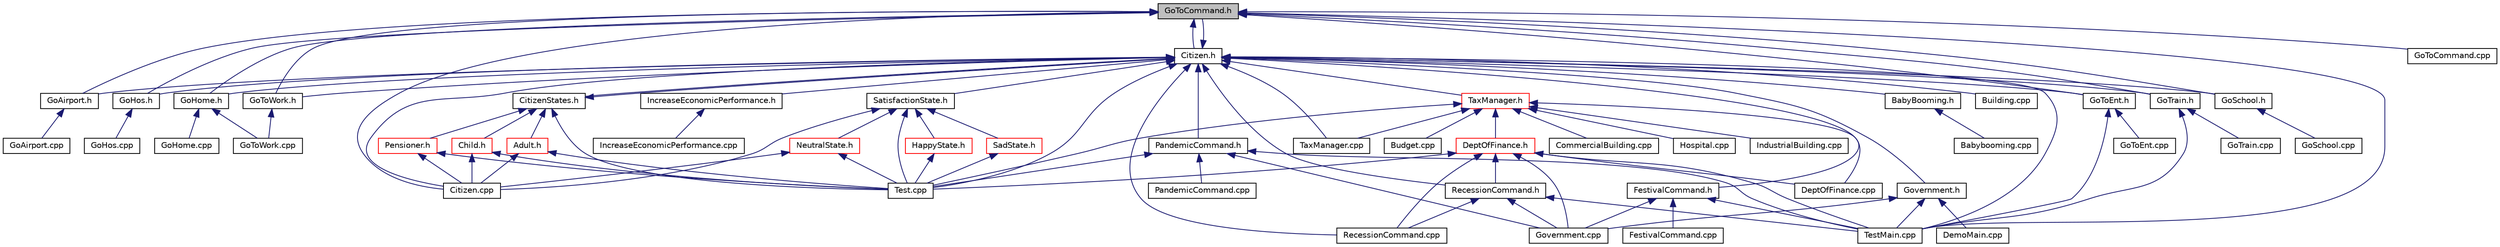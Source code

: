 digraph "GoToCommand.h"
{
 // LATEX_PDF_SIZE
  edge [fontname="Helvetica",fontsize="10",labelfontname="Helvetica",labelfontsize="10"];
  node [fontname="Helvetica",fontsize="10",shape=record];
  Node1 [label="GoToCommand.h",height=0.2,width=0.4,color="black", fillcolor="grey75", style="filled", fontcolor="black",tooltip=" "];
  Node1 -> Node2 [dir="back",color="midnightblue",fontsize="10",style="solid",fontname="Helvetica"];
  Node2 [label="Citizen.cpp",height=0.2,width=0.4,color="black", fillcolor="white", style="filled",URL="$Citizen_8cpp.html",tooltip=" "];
  Node1 -> Node3 [dir="back",color="midnightblue",fontsize="10",style="solid",fontname="Helvetica"];
  Node3 [label="Citizen.h",height=0.2,width=0.4,color="black", fillcolor="white", style="filled",URL="$Citizen_8h.html",tooltip="Declaration of the Citizen class representing a citizen in the simulation."];
  Node3 -> Node4 [dir="back",color="midnightblue",fontsize="10",style="solid",fontname="Helvetica"];
  Node4 [label="BabyBooming.h",height=0.2,width=0.4,color="black", fillcolor="white", style="filled",URL="$BabyBooming_8h.html",tooltip=" "];
  Node4 -> Node5 [dir="back",color="midnightblue",fontsize="10",style="solid",fontname="Helvetica"];
  Node5 [label="Babybooming.cpp",height=0.2,width=0.4,color="black", fillcolor="white", style="filled",URL="$Babybooming_8cpp.html",tooltip=" "];
  Node3 -> Node6 [dir="back",color="midnightblue",fontsize="10",style="solid",fontname="Helvetica"];
  Node6 [label="Building.cpp",height=0.2,width=0.4,color="black", fillcolor="white", style="filled",URL="$Building_8cpp.html",tooltip=" "];
  Node3 -> Node2 [dir="back",color="midnightblue",fontsize="10",style="solid",fontname="Helvetica"];
  Node3 -> Node7 [dir="back",color="midnightblue",fontsize="10",style="solid",fontname="Helvetica"];
  Node7 [label="CitizenStates.h",height=0.2,width=0.4,color="black", fillcolor="white", style="filled",URL="$CitizenStates_8h.html",tooltip=" "];
  Node7 -> Node8 [dir="back",color="midnightblue",fontsize="10",style="solid",fontname="Helvetica"];
  Node8 [label="Adult.h",height=0.2,width=0.4,color="red", fillcolor="white", style="filled",URL="$Adult_8h.html",tooltip="Declaration of the AdultState class."];
  Node8 -> Node2 [dir="back",color="midnightblue",fontsize="10",style="solid",fontname="Helvetica"];
  Node8 -> Node11 [dir="back",color="midnightblue",fontsize="10",style="solid",fontname="Helvetica"];
  Node11 [label="Test.cpp",height=0.2,width=0.4,color="black", fillcolor="white", style="filled",URL="$Test_8cpp.html",tooltip=" "];
  Node7 -> Node12 [dir="back",color="midnightblue",fontsize="10",style="solid",fontname="Helvetica"];
  Node12 [label="Child.h",height=0.2,width=0.4,color="red", fillcolor="white", style="filled",URL="$Child_8h.html",tooltip=" "];
  Node12 -> Node2 [dir="back",color="midnightblue",fontsize="10",style="solid",fontname="Helvetica"];
  Node12 -> Node11 [dir="back",color="midnightblue",fontsize="10",style="solid",fontname="Helvetica"];
  Node7 -> Node3 [dir="back",color="midnightblue",fontsize="10",style="solid",fontname="Helvetica"];
  Node7 -> Node13 [dir="back",color="midnightblue",fontsize="10",style="solid",fontname="Helvetica"];
  Node13 [label="Pensioner.h",height=0.2,width=0.4,color="red", fillcolor="white", style="filled",URL="$Pensioner_8h.html",tooltip=" "];
  Node13 -> Node2 [dir="back",color="midnightblue",fontsize="10",style="solid",fontname="Helvetica"];
  Node13 -> Node11 [dir="back",color="midnightblue",fontsize="10",style="solid",fontname="Helvetica"];
  Node7 -> Node11 [dir="back",color="midnightblue",fontsize="10",style="solid",fontname="Helvetica"];
  Node3 -> Node15 [dir="back",color="midnightblue",fontsize="10",style="solid",fontname="Helvetica"];
  Node15 [label="FestivalCommand.h",height=0.2,width=0.4,color="black", fillcolor="white", style="filled",URL="$FestivalCommand_8h.html",tooltip="Defines the FestivalCommand class for organizing and managing city-wide festivals."];
  Node15 -> Node16 [dir="back",color="midnightblue",fontsize="10",style="solid",fontname="Helvetica"];
  Node16 [label="FestivalCommand.cpp",height=0.2,width=0.4,color="black", fillcolor="white", style="filled",URL="$FestivalCommand_8cpp.html",tooltip="Implements the FestivalCommand class for organizing and managing city-wide festivals."];
  Node15 -> Node17 [dir="back",color="midnightblue",fontsize="10",style="solid",fontname="Helvetica"];
  Node17 [label="Government.cpp",height=0.2,width=0.4,color="black", fillcolor="white", style="filled",URL="$Government_8cpp.html",tooltip=" "];
  Node15 -> Node18 [dir="back",color="midnightblue",fontsize="10",style="solid",fontname="Helvetica"];
  Node18 [label="TestMain.cpp",height=0.2,width=0.4,color="black", fillcolor="white", style="filled",URL="$TestMain_8cpp.html",tooltip=" "];
  Node3 -> Node19 [dir="back",color="midnightblue",fontsize="10",style="solid",fontname="Helvetica"];
  Node19 [label="GoAirport.h",height=0.2,width=0.4,color="black", fillcolor="white", style="filled",URL="$GoAirport_8h.html",tooltip="Part of the command design pattern allowing a citizen to travel from the current position to an airpo..."];
  Node19 -> Node20 [dir="back",color="midnightblue",fontsize="10",style="solid",fontname="Helvetica"];
  Node20 [label="GoAirport.cpp",height=0.2,width=0.4,color="black", fillcolor="white", style="filled",URL="$GoAirport_8cpp.html",tooltip=" "];
  Node3 -> Node21 [dir="back",color="midnightblue",fontsize="10",style="solid",fontname="Helvetica"];
  Node21 [label="GoHome.h",height=0.2,width=0.4,color="black", fillcolor="white", style="filled",URL="$GoHome_8h.html",tooltip=" "];
  Node21 -> Node22 [dir="back",color="midnightblue",fontsize="10",style="solid",fontname="Helvetica"];
  Node22 [label="GoHome.cpp",height=0.2,width=0.4,color="black", fillcolor="white", style="filled",URL="$GoHome_8cpp.html",tooltip=" "];
  Node21 -> Node23 [dir="back",color="midnightblue",fontsize="10",style="solid",fontname="Helvetica"];
  Node23 [label="GoToWork.cpp",height=0.2,width=0.4,color="black", fillcolor="white", style="filled",URL="$GoToWork_8cpp.html",tooltip=" "];
  Node3 -> Node24 [dir="back",color="midnightblue",fontsize="10",style="solid",fontname="Helvetica"];
  Node24 [label="GoHos.h",height=0.2,width=0.4,color="black", fillcolor="white", style="filled",URL="$GoHos_8h.html",tooltip="Header file for the GoHos class, which simulates a citizen going to a hospital in a road network."];
  Node24 -> Node25 [dir="back",color="midnightblue",fontsize="10",style="solid",fontname="Helvetica"];
  Node25 [label="GoHos.cpp",height=0.2,width=0.4,color="black", fillcolor="white", style="filled",URL="$GoHos_8cpp.html",tooltip=" "];
  Node3 -> Node26 [dir="back",color="midnightblue",fontsize="10",style="solid",fontname="Helvetica"];
  Node26 [label="GoSchool.h",height=0.2,width=0.4,color="black", fillcolor="white", style="filled",URL="$GoSchool_8h.html",tooltip="Header file for the GoSchool class, which simulates a citizen going to school in a road network."];
  Node26 -> Node27 [dir="back",color="midnightblue",fontsize="10",style="solid",fontname="Helvetica"];
  Node27 [label="GoSchool.cpp",height=0.2,width=0.4,color="black", fillcolor="white", style="filled",URL="$GoSchool_8cpp.html",tooltip=" "];
  Node3 -> Node1 [dir="back",color="midnightblue",fontsize="10",style="solid",fontname="Helvetica"];
  Node3 -> Node28 [dir="back",color="midnightblue",fontsize="10",style="solid",fontname="Helvetica"];
  Node28 [label="GoToEnt.h",height=0.2,width=0.4,color="black", fillcolor="white", style="filled",URL="$GoToEnt_8h.html",tooltip=" "];
  Node28 -> Node29 [dir="back",color="midnightblue",fontsize="10",style="solid",fontname="Helvetica"];
  Node29 [label="GoToEnt.cpp",height=0.2,width=0.4,color="black", fillcolor="white", style="filled",URL="$GoToEnt_8cpp.html",tooltip=" "];
  Node28 -> Node18 [dir="back",color="midnightblue",fontsize="10",style="solid",fontname="Helvetica"];
  Node3 -> Node30 [dir="back",color="midnightblue",fontsize="10",style="solid",fontname="Helvetica"];
  Node30 [label="GoToWork.h",height=0.2,width=0.4,color="black", fillcolor="white", style="filled",URL="$GoToWork_8h.html",tooltip="Part of the command design pattern allowing a citizen to travel from the current position to the work..."];
  Node30 -> Node23 [dir="back",color="midnightblue",fontsize="10",style="solid",fontname="Helvetica"];
  Node3 -> Node31 [dir="back",color="midnightblue",fontsize="10",style="solid",fontname="Helvetica"];
  Node31 [label="GoTrain.h",height=0.2,width=0.4,color="black", fillcolor="white", style="filled",URL="$GoTrain_8h.html",tooltip="Part of the command design pattern allowing a citizen to travel from the current position to a train ..."];
  Node31 -> Node32 [dir="back",color="midnightblue",fontsize="10",style="solid",fontname="Helvetica"];
  Node32 [label="GoTrain.cpp",height=0.2,width=0.4,color="black", fillcolor="white", style="filled",URL="$GoTrain_8cpp.html",tooltip=" "];
  Node31 -> Node18 [dir="back",color="midnightblue",fontsize="10",style="solid",fontname="Helvetica"];
  Node3 -> Node33 [dir="back",color="midnightblue",fontsize="10",style="solid",fontname="Helvetica"];
  Node33 [label="Government.h",height=0.2,width=0.4,color="black", fillcolor="white", style="filled",URL="$Government_8h.html",tooltip="Declaration of the Government class acting as the facade."];
  Node33 -> Node34 [dir="back",color="midnightblue",fontsize="10",style="solid",fontname="Helvetica"];
  Node34 [label="DemoMain.cpp",height=0.2,width=0.4,color="black", fillcolor="white", style="filled",URL="$DemoMain_8cpp.html",tooltip=" "];
  Node33 -> Node17 [dir="back",color="midnightblue",fontsize="10",style="solid",fontname="Helvetica"];
  Node33 -> Node18 [dir="back",color="midnightblue",fontsize="10",style="solid",fontname="Helvetica"];
  Node3 -> Node35 [dir="back",color="midnightblue",fontsize="10",style="solid",fontname="Helvetica"];
  Node35 [label="IncreaseEconomicPerformance.h",height=0.2,width=0.4,color="black", fillcolor="white", style="filled",URL="$IncreaseEconomicPerformance_8h.html",tooltip=" "];
  Node35 -> Node36 [dir="back",color="midnightblue",fontsize="10",style="solid",fontname="Helvetica"];
  Node36 [label="IncreaseEconomicPerformance.cpp",height=0.2,width=0.4,color="black", fillcolor="white", style="filled",URL="$IncreaseEconomicPerformance_8cpp.html",tooltip=" "];
  Node3 -> Node37 [dir="back",color="midnightblue",fontsize="10",style="solid",fontname="Helvetica"];
  Node37 [label="PandemicCommand.h",height=0.2,width=0.4,color="black", fillcolor="white", style="filled",URL="$PandemicCommand_8h.html",tooltip="Defines the PandemicCommand class responsible for handling events related to a pandemic."];
  Node37 -> Node17 [dir="back",color="midnightblue",fontsize="10",style="solid",fontname="Helvetica"];
  Node37 -> Node38 [dir="back",color="midnightblue",fontsize="10",style="solid",fontname="Helvetica"];
  Node38 [label="PandemicCommand.cpp",height=0.2,width=0.4,color="black", fillcolor="white", style="filled",URL="$PandemicCommand_8cpp.html",tooltip=" "];
  Node37 -> Node11 [dir="back",color="midnightblue",fontsize="10",style="solid",fontname="Helvetica"];
  Node37 -> Node18 [dir="back",color="midnightblue",fontsize="10",style="solid",fontname="Helvetica"];
  Node3 -> Node39 [dir="back",color="midnightblue",fontsize="10",style="solid",fontname="Helvetica"];
  Node39 [label="RecessionCommand.cpp",height=0.2,width=0.4,color="black", fillcolor="white", style="filled",URL="$RecessionCommand_8cpp.html",tooltip=" "];
  Node3 -> Node40 [dir="back",color="midnightblue",fontsize="10",style="solid",fontname="Helvetica"];
  Node40 [label="RecessionCommand.h",height=0.2,width=0.4,color="black", fillcolor="white", style="filled",URL="$RecessionCommand_8h.html",tooltip="Defines the RecessionCommand class for handling city-wide recession events."];
  Node40 -> Node17 [dir="back",color="midnightblue",fontsize="10",style="solid",fontname="Helvetica"];
  Node40 -> Node39 [dir="back",color="midnightblue",fontsize="10",style="solid",fontname="Helvetica"];
  Node40 -> Node18 [dir="back",color="midnightblue",fontsize="10",style="solid",fontname="Helvetica"];
  Node3 -> Node41 [dir="back",color="midnightblue",fontsize="10",style="solid",fontname="Helvetica"];
  Node41 [label="SatisfactionState.h",height=0.2,width=0.4,color="black", fillcolor="white", style="filled",URL="$SatisfactionState_8h.html",tooltip=" "];
  Node41 -> Node2 [dir="back",color="midnightblue",fontsize="10",style="solid",fontname="Helvetica"];
  Node41 -> Node42 [dir="back",color="midnightblue",fontsize="10",style="solid",fontname="Helvetica"];
  Node42 [label="HappyState.h",height=0.2,width=0.4,color="red", fillcolor="white", style="filled",URL="$HappyState_8h.html",tooltip=" "];
  Node42 -> Node11 [dir="back",color="midnightblue",fontsize="10",style="solid",fontname="Helvetica"];
  Node41 -> Node46 [dir="back",color="midnightblue",fontsize="10",style="solid",fontname="Helvetica"];
  Node46 [label="NeutralState.h",height=0.2,width=0.4,color="red", fillcolor="white", style="filled",URL="$NeutralState_8h.html",tooltip=" "];
  Node46 -> Node2 [dir="back",color="midnightblue",fontsize="10",style="solid",fontname="Helvetica"];
  Node46 -> Node11 [dir="back",color="midnightblue",fontsize="10",style="solid",fontname="Helvetica"];
  Node41 -> Node47 [dir="back",color="midnightblue",fontsize="10",style="solid",fontname="Helvetica"];
  Node47 [label="SadState.h",height=0.2,width=0.4,color="red", fillcolor="white", style="filled",URL="$SadState_8h.html",tooltip=" "];
  Node47 -> Node11 [dir="back",color="midnightblue",fontsize="10",style="solid",fontname="Helvetica"];
  Node41 -> Node11 [dir="back",color="midnightblue",fontsize="10",style="solid",fontname="Helvetica"];
  Node3 -> Node48 [dir="back",color="midnightblue",fontsize="10",style="solid",fontname="Helvetica"];
  Node48 [label="TaxManager.cpp",height=0.2,width=0.4,color="black", fillcolor="white", style="filled",URL="$TaxManager_8cpp.html",tooltip=" "];
  Node3 -> Node49 [dir="back",color="midnightblue",fontsize="10",style="solid",fontname="Helvetica"];
  Node49 [label="TaxManager.h",height=0.2,width=0.4,color="red", fillcolor="white", style="filled",URL="$TaxManager_8h.html",tooltip=" "];
  Node49 -> Node50 [dir="back",color="midnightblue",fontsize="10",style="solid",fontname="Helvetica"];
  Node50 [label="Budget.cpp",height=0.2,width=0.4,color="black", fillcolor="white", style="filled",URL="$Budget_8cpp.html",tooltip=" "];
  Node49 -> Node51 [dir="back",color="midnightblue",fontsize="10",style="solid",fontname="Helvetica"];
  Node51 [label="CommercialBuilding.cpp",height=0.2,width=0.4,color="black", fillcolor="white", style="filled",URL="$CommercialBuilding_8cpp.html",tooltip="Implements the CommercialBuilding class."];
  Node49 -> Node52 [dir="back",color="midnightblue",fontsize="10",style="solid",fontname="Helvetica"];
  Node52 [label="DeptOfFinance.cpp",height=0.2,width=0.4,color="black", fillcolor="white", style="filled",URL="$DeptOfFinance_8cpp.html",tooltip=" "];
  Node49 -> Node53 [dir="back",color="midnightblue",fontsize="10",style="solid",fontname="Helvetica"];
  Node53 [label="DeptOfFinance.h",height=0.2,width=0.4,color="red", fillcolor="white", style="filled",URL="$DeptOfFinance_8h.html",tooltip=" "];
  Node53 -> Node52 [dir="back",color="midnightblue",fontsize="10",style="solid",fontname="Helvetica"];
  Node53 -> Node17 [dir="back",color="midnightblue",fontsize="10",style="solid",fontname="Helvetica"];
  Node53 -> Node39 [dir="back",color="midnightblue",fontsize="10",style="solid",fontname="Helvetica"];
  Node53 -> Node40 [dir="back",color="midnightblue",fontsize="10",style="solid",fontname="Helvetica"];
  Node53 -> Node11 [dir="back",color="midnightblue",fontsize="10",style="solid",fontname="Helvetica"];
  Node53 -> Node18 [dir="back",color="midnightblue",fontsize="10",style="solid",fontname="Helvetica"];
  Node49 -> Node55 [dir="back",color="midnightblue",fontsize="10",style="solid",fontname="Helvetica"];
  Node55 [label="Hospital.cpp",height=0.2,width=0.4,color="black", fillcolor="white", style="filled",URL="$Hospital_8cpp.html",tooltip=" "];
  Node49 -> Node56 [dir="back",color="midnightblue",fontsize="10",style="solid",fontname="Helvetica"];
  Node56 [label="IndustrialBuilding.cpp",height=0.2,width=0.4,color="black", fillcolor="white", style="filled",URL="$IndustrialBuilding_8cpp.html",tooltip="Implements the IndustrialBuilding class."];
  Node49 -> Node48 [dir="back",color="midnightblue",fontsize="10",style="solid",fontname="Helvetica"];
  Node49 -> Node11 [dir="back",color="midnightblue",fontsize="10",style="solid",fontname="Helvetica"];
  Node3 -> Node11 [dir="back",color="midnightblue",fontsize="10",style="solid",fontname="Helvetica"];
  Node3 -> Node18 [dir="back",color="midnightblue",fontsize="10",style="solid",fontname="Helvetica"];
  Node1 -> Node19 [dir="back",color="midnightblue",fontsize="10",style="solid",fontname="Helvetica"];
  Node1 -> Node21 [dir="back",color="midnightblue",fontsize="10",style="solid",fontname="Helvetica"];
  Node1 -> Node24 [dir="back",color="midnightblue",fontsize="10",style="solid",fontname="Helvetica"];
  Node1 -> Node26 [dir="back",color="midnightblue",fontsize="10",style="solid",fontname="Helvetica"];
  Node1 -> Node62 [dir="back",color="midnightblue",fontsize="10",style="solid",fontname="Helvetica"];
  Node62 [label="GoToCommand.cpp",height=0.2,width=0.4,color="black", fillcolor="white", style="filled",URL="$GoToCommand_8cpp.html",tooltip=" "];
  Node1 -> Node28 [dir="back",color="midnightblue",fontsize="10",style="solid",fontname="Helvetica"];
  Node1 -> Node30 [dir="back",color="midnightblue",fontsize="10",style="solid",fontname="Helvetica"];
  Node1 -> Node31 [dir="back",color="midnightblue",fontsize="10",style="solid",fontname="Helvetica"];
  Node1 -> Node18 [dir="back",color="midnightblue",fontsize="10",style="solid",fontname="Helvetica"];
}
